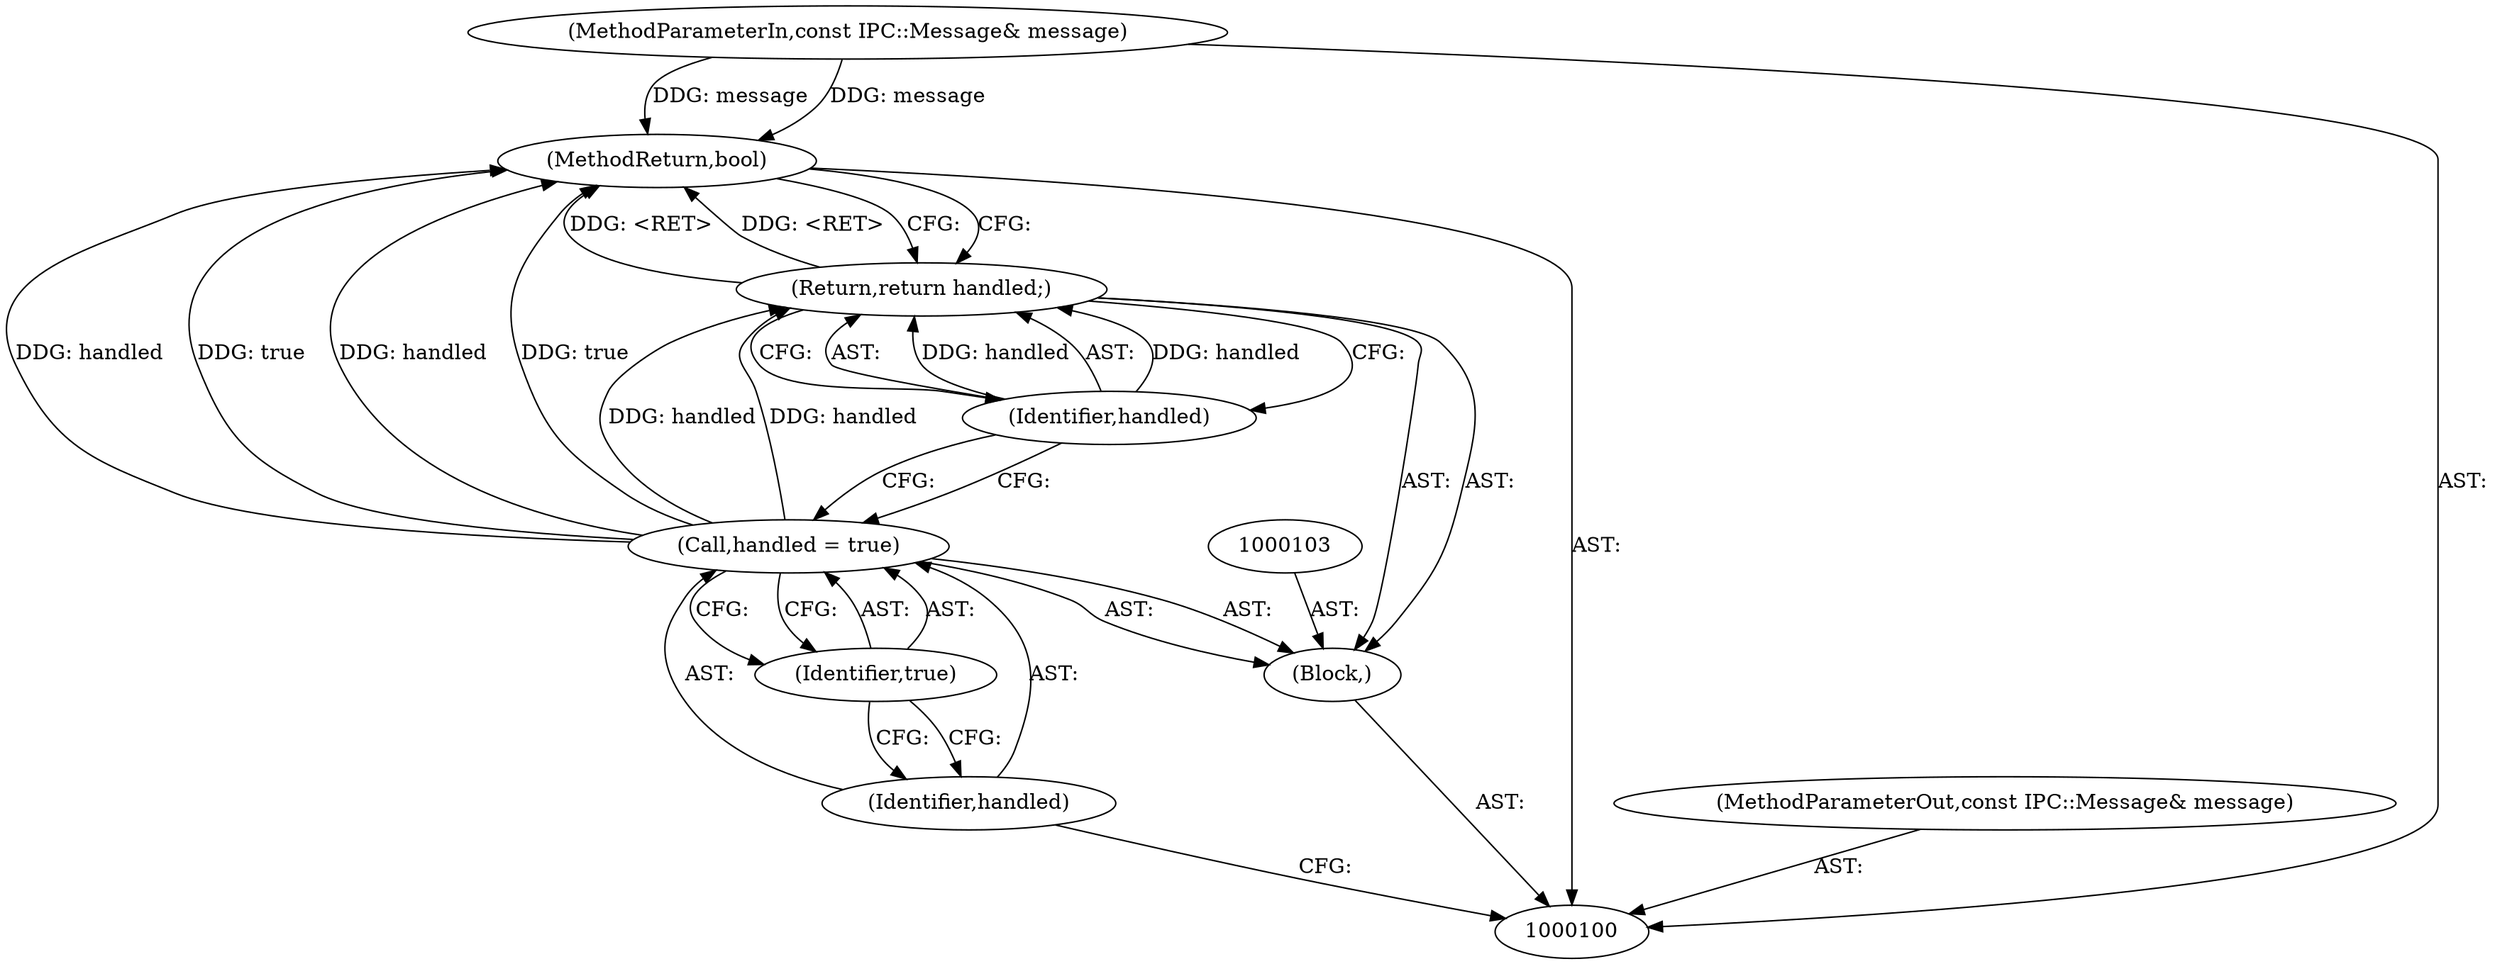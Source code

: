 digraph "0_Chrome_7bc64304a46b76928da4149693bb4e60907e54c8_1" {
"1000109" [label="(MethodReturn,bool)"];
"1000102" [label="(Block,)"];
"1000101" [label="(MethodParameterIn,const IPC::Message& message)"];
"1000120" [label="(MethodParameterOut,const IPC::Message& message)"];
"1000107" [label="(Return,return handled;)"];
"1000108" [label="(Identifier,handled)"];
"1000106" [label="(Identifier,true)"];
"1000104" [label="(Call,handled = true)"];
"1000105" [label="(Identifier,handled)"];
"1000109" -> "1000100"  [label="AST: "];
"1000109" -> "1000107"  [label="CFG: "];
"1000104" -> "1000109"  [label="DDG: handled"];
"1000104" -> "1000109"  [label="DDG: true"];
"1000101" -> "1000109"  [label="DDG: message"];
"1000107" -> "1000109"  [label="DDG: <RET>"];
"1000102" -> "1000100"  [label="AST: "];
"1000103" -> "1000102"  [label="AST: "];
"1000104" -> "1000102"  [label="AST: "];
"1000107" -> "1000102"  [label="AST: "];
"1000101" -> "1000100"  [label="AST: "];
"1000101" -> "1000109"  [label="DDG: message"];
"1000120" -> "1000100"  [label="AST: "];
"1000107" -> "1000102"  [label="AST: "];
"1000107" -> "1000108"  [label="CFG: "];
"1000108" -> "1000107"  [label="AST: "];
"1000109" -> "1000107"  [label="CFG: "];
"1000107" -> "1000109"  [label="DDG: <RET>"];
"1000108" -> "1000107"  [label="DDG: handled"];
"1000104" -> "1000107"  [label="DDG: handled"];
"1000108" -> "1000107"  [label="AST: "];
"1000108" -> "1000104"  [label="CFG: "];
"1000107" -> "1000108"  [label="CFG: "];
"1000108" -> "1000107"  [label="DDG: handled"];
"1000106" -> "1000104"  [label="AST: "];
"1000106" -> "1000105"  [label="CFG: "];
"1000104" -> "1000106"  [label="CFG: "];
"1000104" -> "1000102"  [label="AST: "];
"1000104" -> "1000106"  [label="CFG: "];
"1000105" -> "1000104"  [label="AST: "];
"1000106" -> "1000104"  [label="AST: "];
"1000108" -> "1000104"  [label="CFG: "];
"1000104" -> "1000109"  [label="DDG: handled"];
"1000104" -> "1000109"  [label="DDG: true"];
"1000104" -> "1000107"  [label="DDG: handled"];
"1000105" -> "1000104"  [label="AST: "];
"1000105" -> "1000100"  [label="CFG: "];
"1000106" -> "1000105"  [label="CFG: "];
}

